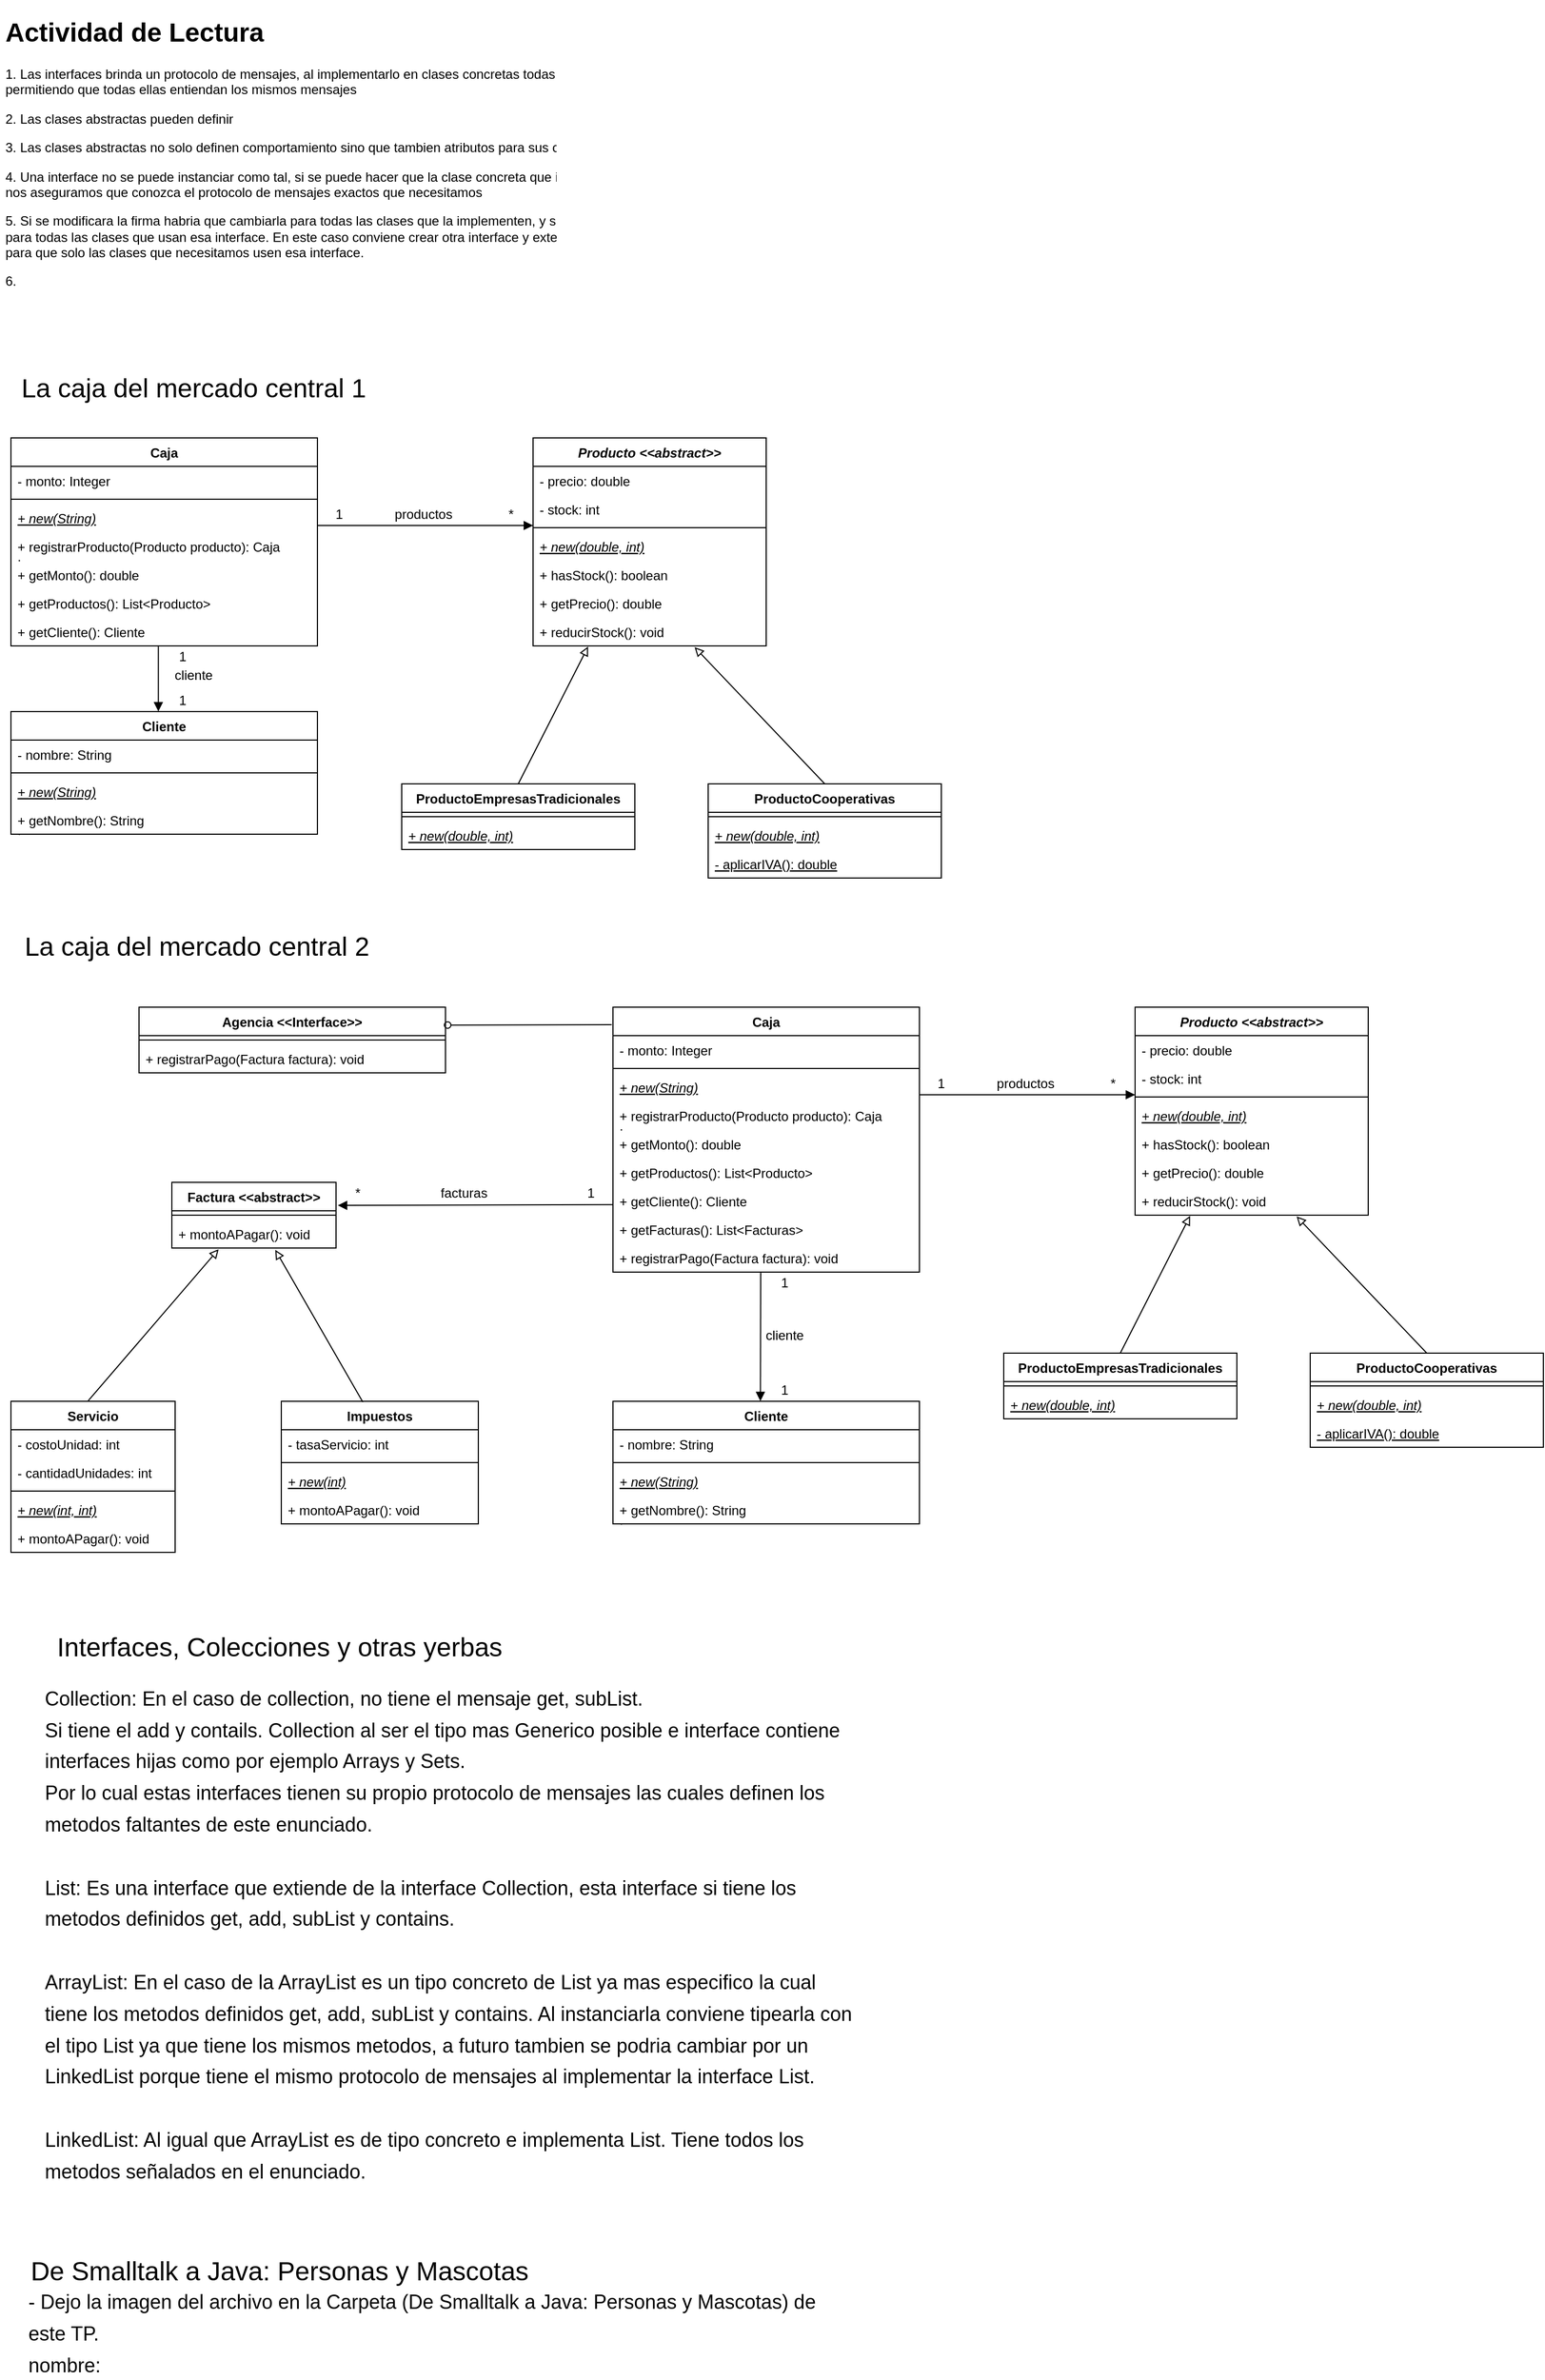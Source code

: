 <mxfile version="17.4.6" type="github">
  <diagram id="h2imKSvwqHgFwFgqD-qL" name="Page-1">
    <mxGraphModel dx="1090" dy="535" grid="1" gridSize="10" guides="1" tooltips="1" connect="1" arrows="1" fold="1" page="1" pageScale="1" pageWidth="827" pageHeight="1169" math="0" shadow="0">
      <root>
        <mxCell id="0" />
        <mxCell id="1" parent="0" />
        <mxCell id="-CZiWa_femPdXsY6NKQu-2" value="&lt;h1&gt;Actividad de Lectura&lt;/h1&gt;&lt;p&gt;1. Las interfaces brinda un protocolo de mensajes, al implementarlo en clases concretas todas estas clases redefinen los mensajes correspondiente permitiendo que todas ellas entiendan los mismos mensajes&lt;/p&gt;&lt;p&gt;2. Las clases abstractas pueden definir&amp;nbsp;&lt;/p&gt;&lt;p&gt;3. Las clases abstractas no solo definen comportamiento sino que tambien atributos para sus clases hijas&lt;/p&gt;&lt;p&gt;4. Una interface no se puede instanciar como tal, si se puede hacer que la clase concreta que implementa esa interface sea de tipo de la interface, asi nos aseguramos que conozca el protocolo de mensajes exactos que necesitamos&lt;/p&gt;&lt;p&gt;5. Si se modificara la firma habria que cambiarla para todas las clases que la implementen, y si agregamos otro mensaje tendremos que implementarlo para todas las clases que usan esa interface. En este caso conviene crear otra interface y extender la interface que queremos agregarle mas mensajes para que solo las clases que necesitamos usen esa interface.&lt;/p&gt;&lt;p&gt;6.&lt;/p&gt;" style="text;html=1;strokeColor=none;fillColor=none;spacing=5;spacingTop=-20;whiteSpace=wrap;overflow=hidden;rounded=0;" parent="1" vertex="1">
          <mxGeometry y="10" width="820" height="320" as="geometry" />
        </mxCell>
        <mxCell id="-CZiWa_femPdXsY6NKQu-3" value="&lt;font style=&quot;font-size: 24px&quot;&gt;La caja del mercado central 1&lt;/font&gt;" style="text;html=1;strokeColor=none;fillColor=none;align=center;verticalAlign=middle;whiteSpace=wrap;rounded=0;" parent="1" vertex="1">
          <mxGeometry x="7" y="340" width="340" height="30" as="geometry" />
        </mxCell>
        <mxCell id="-CZiWa_femPdXsY6NKQu-4" value="Producto &lt;&lt;abstract&gt;&gt;" style="swimlane;fontStyle=3;align=center;verticalAlign=top;childLayout=stackLayout;horizontal=1;startSize=26;horizontalStack=0;resizeParent=1;resizeParentMax=0;resizeLast=0;collapsible=1;marginBottom=0;strokeColor=default;" parent="1" vertex="1">
          <mxGeometry x="487" y="400" width="213" height="190" as="geometry" />
        </mxCell>
        <mxCell id="-CZiWa_femPdXsY6NKQu-6" value="- precio: double" style="text;strokeColor=none;fillColor=none;align=left;verticalAlign=top;spacingLeft=4;spacingRight=4;overflow=hidden;rotatable=0;points=[[0,0.5],[1,0.5]];portConstraint=eastwest;" parent="-CZiWa_femPdXsY6NKQu-4" vertex="1">
          <mxGeometry y="26" width="213" height="26" as="geometry" />
        </mxCell>
        <mxCell id="-CZiWa_femPdXsY6NKQu-17" value="- stock: int" style="text;strokeColor=none;fillColor=none;align=left;verticalAlign=top;spacingLeft=4;spacingRight=4;overflow=hidden;rotatable=0;points=[[0,0.5],[1,0.5]];portConstraint=eastwest;" parent="-CZiWa_femPdXsY6NKQu-4" vertex="1">
          <mxGeometry y="52" width="213" height="26" as="geometry" />
        </mxCell>
        <mxCell id="-CZiWa_femPdXsY6NKQu-5" value="" style="line;strokeWidth=1;fillColor=none;align=left;verticalAlign=middle;spacingTop=-1;spacingLeft=3;spacingRight=3;rotatable=0;labelPosition=right;points=[];portConstraint=eastwest;" parent="-CZiWa_femPdXsY6NKQu-4" vertex="1">
          <mxGeometry y="78" width="213" height="8" as="geometry" />
        </mxCell>
        <mxCell id="vVhiKxb_t9OgOWYi2Gku-17" value="+ new(double, int)" style="text;strokeColor=none;fillColor=none;align=left;verticalAlign=top;spacingLeft=4;spacingRight=4;overflow=hidden;rotatable=0;points=[[0,0.5],[1,0.5]];portConstraint=eastwest;fontStyle=6" vertex="1" parent="-CZiWa_femPdXsY6NKQu-4">
          <mxGeometry y="86" width="213" height="26" as="geometry" />
        </mxCell>
        <mxCell id="WXgyOnsabrxjxRNwVm4t-1" value="+ hasStock(): boolean" style="text;strokeColor=none;fillColor=none;align=left;verticalAlign=top;spacingLeft=4;spacingRight=4;overflow=hidden;rotatable=0;points=[[0,0.5],[1,0.5]];portConstraint=eastwest;" parent="-CZiWa_femPdXsY6NKQu-4" vertex="1">
          <mxGeometry y="112" width="213" height="26" as="geometry" />
        </mxCell>
        <mxCell id="vVhiKxb_t9OgOWYi2Gku-18" value="+ getPrecio(): double" style="text;strokeColor=none;fillColor=none;align=left;verticalAlign=top;spacingLeft=4;spacingRight=4;overflow=hidden;rotatable=0;points=[[0,0.5],[1,0.5]];portConstraint=eastwest;" vertex="1" parent="-CZiWa_femPdXsY6NKQu-4">
          <mxGeometry y="138" width="213" height="26" as="geometry" />
        </mxCell>
        <mxCell id="vVhiKxb_t9OgOWYi2Gku-19" value="+ reducirStock(): void" style="text;strokeColor=none;fillColor=none;align=left;verticalAlign=top;spacingLeft=4;spacingRight=4;overflow=hidden;rotatable=0;points=[[0,0.5],[1,0.5]];portConstraint=eastwest;" vertex="1" parent="-CZiWa_femPdXsY6NKQu-4">
          <mxGeometry y="164" width="213" height="26" as="geometry" />
        </mxCell>
        <mxCell id="-CZiWa_femPdXsY6NKQu-10" value="Caja" style="swimlane;fontStyle=1;align=center;verticalAlign=top;childLayout=stackLayout;horizontal=1;startSize=26;horizontalStack=0;resizeParent=1;resizeParentMax=0;resizeLast=0;collapsible=1;marginBottom=0;strokeColor=default;" parent="1" vertex="1">
          <mxGeometry x="10" y="400" width="280" height="190" as="geometry" />
        </mxCell>
        <mxCell id="-CZiWa_femPdXsY6NKQu-35" value="- monto: Integer" style="text;strokeColor=none;fillColor=none;align=left;verticalAlign=top;spacingLeft=4;spacingRight=4;overflow=hidden;rotatable=0;points=[[0,0.5],[1,0.5]];portConstraint=eastwest;" parent="-CZiWa_femPdXsY6NKQu-10" vertex="1">
          <mxGeometry y="26" width="280" height="26" as="geometry" />
        </mxCell>
        <mxCell id="-CZiWa_femPdXsY6NKQu-11" value="" style="line;strokeWidth=1;fillColor=none;align=left;verticalAlign=middle;spacingTop=-1;spacingLeft=3;spacingRight=3;rotatable=0;labelPosition=right;points=[];portConstraint=eastwest;" parent="-CZiWa_femPdXsY6NKQu-10" vertex="1">
          <mxGeometry y="52" width="280" height="8" as="geometry" />
        </mxCell>
        <mxCell id="-CZiWa_femPdXsY6NKQu-12" value="+ new(String)" style="text;strokeColor=none;fillColor=none;align=left;verticalAlign=top;spacingLeft=4;spacingRight=4;overflow=hidden;rotatable=0;points=[[0,0.5],[1,0.5]];portConstraint=eastwest;fontStyle=6" parent="-CZiWa_femPdXsY6NKQu-10" vertex="1">
          <mxGeometry y="60" width="280" height="26" as="geometry" />
        </mxCell>
        <mxCell id="vVhiKxb_t9OgOWYi2Gku-1" value="+ registrarProducto(Producto producto): Caja&#xa;: " style="text;strokeColor=none;fillColor=none;align=left;verticalAlign=top;spacingLeft=4;spacingRight=4;overflow=hidden;rotatable=0;points=[[0,0.5],[1,0.5]];portConstraint=eastwest;" vertex="1" parent="-CZiWa_femPdXsY6NKQu-10">
          <mxGeometry y="86" width="280" height="26" as="geometry" />
        </mxCell>
        <mxCell id="-CZiWa_femPdXsY6NKQu-13" value="+ getMonto(): double" style="text;strokeColor=none;fillColor=none;align=left;verticalAlign=top;spacingLeft=4;spacingRight=4;overflow=hidden;rotatable=0;points=[[0,0.5],[1,0.5]];portConstraint=eastwest;" parent="-CZiWa_femPdXsY6NKQu-10" vertex="1">
          <mxGeometry y="112" width="280" height="26" as="geometry" />
        </mxCell>
        <mxCell id="vVhiKxb_t9OgOWYi2Gku-2" value="+ getProductos(): List&lt;Producto&gt;" style="text;strokeColor=none;fillColor=none;align=left;verticalAlign=top;spacingLeft=4;spacingRight=4;overflow=hidden;rotatable=0;points=[[0,0.5],[1,0.5]];portConstraint=eastwest;" vertex="1" parent="-CZiWa_femPdXsY6NKQu-10">
          <mxGeometry y="138" width="280" height="26" as="geometry" />
        </mxCell>
        <mxCell id="vVhiKxb_t9OgOWYi2Gku-3" value="+ getCliente(): Cliente" style="text;strokeColor=none;fillColor=none;align=left;verticalAlign=top;spacingLeft=4;spacingRight=4;overflow=hidden;rotatable=0;points=[[0,0.5],[1,0.5]];portConstraint=eastwest;" vertex="1" parent="-CZiWa_femPdXsY6NKQu-10">
          <mxGeometry y="164" width="280" height="26" as="geometry" />
        </mxCell>
        <mxCell id="-CZiWa_femPdXsY6NKQu-18" value="ProductoEmpresasTradicionales" style="swimlane;fontStyle=1;align=center;verticalAlign=top;childLayout=stackLayout;horizontal=1;startSize=26;horizontalStack=0;resizeParent=1;resizeParentMax=0;resizeLast=0;collapsible=1;marginBottom=0;strokeColor=default;" parent="1" vertex="1">
          <mxGeometry x="367" y="716" width="213" height="60" as="geometry" />
        </mxCell>
        <mxCell id="-CZiWa_femPdXsY6NKQu-21" value="" style="line;strokeWidth=1;fillColor=none;align=left;verticalAlign=middle;spacingTop=-1;spacingLeft=3;spacingRight=3;rotatable=0;labelPosition=right;points=[];portConstraint=eastwest;" parent="-CZiWa_femPdXsY6NKQu-18" vertex="1">
          <mxGeometry y="26" width="213" height="8" as="geometry" />
        </mxCell>
        <mxCell id="vVhiKxb_t9OgOWYi2Gku-20" value="+ new(double, int)" style="text;strokeColor=none;fillColor=none;align=left;verticalAlign=top;spacingLeft=4;spacingRight=4;overflow=hidden;rotatable=0;points=[[0,0.5],[1,0.5]];portConstraint=eastwest;fontStyle=6" vertex="1" parent="-CZiWa_femPdXsY6NKQu-18">
          <mxGeometry y="34" width="213" height="26" as="geometry" />
        </mxCell>
        <mxCell id="-CZiWa_femPdXsY6NKQu-25" value="ProductoCooperativas" style="swimlane;fontStyle=1;align=center;verticalAlign=top;childLayout=stackLayout;horizontal=1;startSize=26;horizontalStack=0;resizeParent=1;resizeParentMax=0;resizeLast=0;collapsible=1;marginBottom=0;strokeColor=default;" parent="1" vertex="1">
          <mxGeometry x="647" y="716" width="213" height="86" as="geometry" />
        </mxCell>
        <mxCell id="-CZiWa_femPdXsY6NKQu-28" value="" style="line;strokeWidth=1;fillColor=none;align=left;verticalAlign=middle;spacingTop=-1;spacingLeft=3;spacingRight=3;rotatable=0;labelPosition=right;points=[];portConstraint=eastwest;" parent="-CZiWa_femPdXsY6NKQu-25" vertex="1">
          <mxGeometry y="26" width="213" height="8" as="geometry" />
        </mxCell>
        <mxCell id="vVhiKxb_t9OgOWYi2Gku-21" value="+ new(double, int)" style="text;strokeColor=none;fillColor=none;align=left;verticalAlign=top;spacingLeft=4;spacingRight=4;overflow=hidden;rotatable=0;points=[[0,0.5],[1,0.5]];portConstraint=eastwest;fontStyle=6" vertex="1" parent="-CZiWa_femPdXsY6NKQu-25">
          <mxGeometry y="34" width="213" height="26" as="geometry" />
        </mxCell>
        <mxCell id="WXgyOnsabrxjxRNwVm4t-2" value="- aplicarIVA(): double" style="text;strokeColor=none;fillColor=none;align=left;verticalAlign=top;spacingLeft=4;spacingRight=4;overflow=hidden;rotatable=0;points=[[0,0.5],[1,0.5]];portConstraint=eastwest;fontStyle=4" parent="-CZiWa_femPdXsY6NKQu-25" vertex="1">
          <mxGeometry y="60" width="213" height="26" as="geometry" />
        </mxCell>
        <mxCell id="-CZiWa_femPdXsY6NKQu-32" style="edgeStyle=none;orthogonalLoop=1;jettySize=auto;html=1;exitX=1;exitY=1;exitDx=0;exitDy=0;endArrow=none;endFill=0;rounded=0;entryX=0.999;entryY=0.808;entryDx=0;entryDy=0;entryPerimeter=0;startArrow=block;startFill=1;" parent="1" source="-CZiWa_femPdXsY6NKQu-37" edge="1">
          <mxGeometry relative="1" as="geometry">
            <mxPoint x="289.997" y="479.998" as="targetPoint" />
            <mxPoint x="482.21" y="480.422" as="sourcePoint" />
          </mxGeometry>
        </mxCell>
        <mxCell id="-CZiWa_femPdXsY6NKQu-33" style="edgeStyle=none;orthogonalLoop=1;jettySize=auto;html=1;endArrow=none;endFill=0;rounded=0;entryX=0.5;entryY=0;entryDx=0;entryDy=0;startArrow=block;startFill=0;exitX=0.236;exitY=1.025;exitDx=0;exitDy=0;exitPerimeter=0;" parent="1" source="vVhiKxb_t9OgOWYi2Gku-19" target="-CZiWa_femPdXsY6NKQu-18" edge="1">
          <mxGeometry relative="1" as="geometry">
            <mxPoint x="530.55" y="623.43" as="targetPoint" />
            <mxPoint x="527" y="610" as="sourcePoint" />
          </mxGeometry>
        </mxCell>
        <mxCell id="-CZiWa_femPdXsY6NKQu-34" style="edgeStyle=none;orthogonalLoop=1;jettySize=auto;html=1;endArrow=none;endFill=0;rounded=0;entryX=0.5;entryY=0;entryDx=0;entryDy=0;startArrow=block;startFill=0;exitX=0.693;exitY=1.045;exitDx=0;exitDy=0;exitPerimeter=0;" parent="1" source="vVhiKxb_t9OgOWYi2Gku-19" target="-CZiWa_femPdXsY6NKQu-25" edge="1">
          <mxGeometry relative="1" as="geometry">
            <mxPoint x="571.75" y="650" as="targetPoint" />
            <mxPoint x="677" y="630" as="sourcePoint" />
          </mxGeometry>
        </mxCell>
        <mxCell id="-CZiWa_femPdXsY6NKQu-36" value="productos" style="text;html=1;strokeColor=none;fillColor=none;align=center;verticalAlign=middle;whiteSpace=wrap;rounded=0;" parent="1" vertex="1">
          <mxGeometry x="367" y="460" width="40" height="20" as="geometry" />
        </mxCell>
        <mxCell id="-CZiWa_femPdXsY6NKQu-37" value="*" style="text;html=1;strokeColor=none;fillColor=none;align=center;verticalAlign=middle;whiteSpace=wrap;rounded=0;" parent="1" vertex="1">
          <mxGeometry x="447" y="460" width="40" height="20" as="geometry" />
        </mxCell>
        <mxCell id="-CZiWa_femPdXsY6NKQu-38" value="1" style="text;html=1;strokeColor=none;fillColor=none;align=center;verticalAlign=middle;whiteSpace=wrap;rounded=0;" parent="1" vertex="1">
          <mxGeometry x="290" y="460" width="40" height="20" as="geometry" />
        </mxCell>
        <mxCell id="vVhiKxb_t9OgOWYi2Gku-4" value="Cliente" style="swimlane;fontStyle=1;align=center;verticalAlign=top;childLayout=stackLayout;horizontal=1;startSize=26;horizontalStack=0;resizeParent=1;resizeParentMax=0;resizeLast=0;collapsible=1;marginBottom=0;strokeColor=default;" vertex="1" parent="1">
          <mxGeometry x="10" y="650" width="280" height="112" as="geometry" />
        </mxCell>
        <mxCell id="vVhiKxb_t9OgOWYi2Gku-5" value="- nombre: String" style="text;strokeColor=none;fillColor=none;align=left;verticalAlign=top;spacingLeft=4;spacingRight=4;overflow=hidden;rotatable=0;points=[[0,0.5],[1,0.5]];portConstraint=eastwest;" vertex="1" parent="vVhiKxb_t9OgOWYi2Gku-4">
          <mxGeometry y="26" width="280" height="26" as="geometry" />
        </mxCell>
        <mxCell id="vVhiKxb_t9OgOWYi2Gku-7" value="" style="line;strokeWidth=1;fillColor=none;align=left;verticalAlign=middle;spacingTop=-1;spacingLeft=3;spacingRight=3;rotatable=0;labelPosition=right;points=[];portConstraint=eastwest;" vertex="1" parent="vVhiKxb_t9OgOWYi2Gku-4">
          <mxGeometry y="52" width="280" height="8" as="geometry" />
        </mxCell>
        <mxCell id="vVhiKxb_t9OgOWYi2Gku-8" value="+ new(String)" style="text;strokeColor=none;fillColor=none;align=left;verticalAlign=top;spacingLeft=4;spacingRight=4;overflow=hidden;rotatable=0;points=[[0,0.5],[1,0.5]];portConstraint=eastwest;fontStyle=6" vertex="1" parent="vVhiKxb_t9OgOWYi2Gku-4">
          <mxGeometry y="60" width="280" height="26" as="geometry" />
        </mxCell>
        <mxCell id="vVhiKxb_t9OgOWYi2Gku-9" value="+ getNombre(): String&#xa;: " style="text;strokeColor=none;fillColor=none;align=left;verticalAlign=top;spacingLeft=4;spacingRight=4;overflow=hidden;rotatable=0;points=[[0,0.5],[1,0.5]];portConstraint=eastwest;" vertex="1" parent="vVhiKxb_t9OgOWYi2Gku-4">
          <mxGeometry y="86" width="280" height="26" as="geometry" />
        </mxCell>
        <mxCell id="vVhiKxb_t9OgOWYi2Gku-13" style="edgeStyle=none;orthogonalLoop=1;jettySize=auto;html=1;exitX=0.481;exitY=-0.001;exitDx=0;exitDy=0;endArrow=none;endFill=0;rounded=0;entryX=0.481;entryY=1.022;entryDx=0;entryDy=0;entryPerimeter=0;startArrow=block;startFill=1;exitPerimeter=0;" edge="1" parent="1" source="vVhiKxb_t9OgOWYi2Gku-4" target="vVhiKxb_t9OgOWYi2Gku-3">
          <mxGeometry relative="1" as="geometry">
            <mxPoint x="299.997" y="489.998" as="targetPoint" />
            <mxPoint x="497" y="490" as="sourcePoint" />
          </mxGeometry>
        </mxCell>
        <mxCell id="vVhiKxb_t9OgOWYi2Gku-14" value="cliente" style="text;html=1;strokeColor=none;fillColor=none;align=center;verticalAlign=middle;whiteSpace=wrap;rounded=0;" vertex="1" parent="1">
          <mxGeometry x="157" y="607" width="40" height="20" as="geometry" />
        </mxCell>
        <mxCell id="vVhiKxb_t9OgOWYi2Gku-15" value="1" style="text;html=1;strokeColor=none;fillColor=none;align=center;verticalAlign=middle;whiteSpace=wrap;rounded=0;" vertex="1" parent="1">
          <mxGeometry x="147" y="590" width="40" height="20" as="geometry" />
        </mxCell>
        <mxCell id="vVhiKxb_t9OgOWYi2Gku-16" value="1" style="text;html=1;strokeColor=none;fillColor=none;align=center;verticalAlign=middle;whiteSpace=wrap;rounded=0;" vertex="1" parent="1">
          <mxGeometry x="147" y="630" width="40" height="20" as="geometry" />
        </mxCell>
        <mxCell id="vVhiKxb_t9OgOWYi2Gku-23" value="Producto &lt;&lt;abstract&gt;&gt;" style="swimlane;fontStyle=3;align=center;verticalAlign=top;childLayout=stackLayout;horizontal=1;startSize=26;horizontalStack=0;resizeParent=1;resizeParentMax=0;resizeLast=0;collapsible=1;marginBottom=0;strokeColor=default;" vertex="1" parent="1">
          <mxGeometry x="1037" y="920" width="213" height="190" as="geometry" />
        </mxCell>
        <mxCell id="vVhiKxb_t9OgOWYi2Gku-24" value="- precio: double" style="text;strokeColor=none;fillColor=none;align=left;verticalAlign=top;spacingLeft=4;spacingRight=4;overflow=hidden;rotatable=0;points=[[0,0.5],[1,0.5]];portConstraint=eastwest;" vertex="1" parent="vVhiKxb_t9OgOWYi2Gku-23">
          <mxGeometry y="26" width="213" height="26" as="geometry" />
        </mxCell>
        <mxCell id="vVhiKxb_t9OgOWYi2Gku-25" value="- stock: int" style="text;strokeColor=none;fillColor=none;align=left;verticalAlign=top;spacingLeft=4;spacingRight=4;overflow=hidden;rotatable=0;points=[[0,0.5],[1,0.5]];portConstraint=eastwest;" vertex="1" parent="vVhiKxb_t9OgOWYi2Gku-23">
          <mxGeometry y="52" width="213" height="26" as="geometry" />
        </mxCell>
        <mxCell id="vVhiKxb_t9OgOWYi2Gku-26" value="" style="line;strokeWidth=1;fillColor=none;align=left;verticalAlign=middle;spacingTop=-1;spacingLeft=3;spacingRight=3;rotatable=0;labelPosition=right;points=[];portConstraint=eastwest;" vertex="1" parent="vVhiKxb_t9OgOWYi2Gku-23">
          <mxGeometry y="78" width="213" height="8" as="geometry" />
        </mxCell>
        <mxCell id="vVhiKxb_t9OgOWYi2Gku-27" value="+ new(double, int)" style="text;strokeColor=none;fillColor=none;align=left;verticalAlign=top;spacingLeft=4;spacingRight=4;overflow=hidden;rotatable=0;points=[[0,0.5],[1,0.5]];portConstraint=eastwest;fontStyle=6" vertex="1" parent="vVhiKxb_t9OgOWYi2Gku-23">
          <mxGeometry y="86" width="213" height="26" as="geometry" />
        </mxCell>
        <mxCell id="vVhiKxb_t9OgOWYi2Gku-28" value="+ hasStock(): boolean" style="text;strokeColor=none;fillColor=none;align=left;verticalAlign=top;spacingLeft=4;spacingRight=4;overflow=hidden;rotatable=0;points=[[0,0.5],[1,0.5]];portConstraint=eastwest;" vertex="1" parent="vVhiKxb_t9OgOWYi2Gku-23">
          <mxGeometry y="112" width="213" height="26" as="geometry" />
        </mxCell>
        <mxCell id="vVhiKxb_t9OgOWYi2Gku-29" value="+ getPrecio(): double" style="text;strokeColor=none;fillColor=none;align=left;verticalAlign=top;spacingLeft=4;spacingRight=4;overflow=hidden;rotatable=0;points=[[0,0.5],[1,0.5]];portConstraint=eastwest;" vertex="1" parent="vVhiKxb_t9OgOWYi2Gku-23">
          <mxGeometry y="138" width="213" height="26" as="geometry" />
        </mxCell>
        <mxCell id="vVhiKxb_t9OgOWYi2Gku-30" value="+ reducirStock(): void" style="text;strokeColor=none;fillColor=none;align=left;verticalAlign=top;spacingLeft=4;spacingRight=4;overflow=hidden;rotatable=0;points=[[0,0.5],[1,0.5]];portConstraint=eastwest;" vertex="1" parent="vVhiKxb_t9OgOWYi2Gku-23">
          <mxGeometry y="164" width="213" height="26" as="geometry" />
        </mxCell>
        <mxCell id="vVhiKxb_t9OgOWYi2Gku-31" value="Caja" style="swimlane;fontStyle=1;align=center;verticalAlign=top;childLayout=stackLayout;horizontal=1;startSize=26;horizontalStack=0;resizeParent=1;resizeParentMax=0;resizeLast=0;collapsible=1;marginBottom=0;strokeColor=default;" vertex="1" parent="1">
          <mxGeometry x="560" y="920" width="280" height="242" as="geometry" />
        </mxCell>
        <mxCell id="vVhiKxb_t9OgOWYi2Gku-32" value="- monto: Integer" style="text;strokeColor=none;fillColor=none;align=left;verticalAlign=top;spacingLeft=4;spacingRight=4;overflow=hidden;rotatable=0;points=[[0,0.5],[1,0.5]];portConstraint=eastwest;" vertex="1" parent="vVhiKxb_t9OgOWYi2Gku-31">
          <mxGeometry y="26" width="280" height="26" as="geometry" />
        </mxCell>
        <mxCell id="vVhiKxb_t9OgOWYi2Gku-33" value="" style="line;strokeWidth=1;fillColor=none;align=left;verticalAlign=middle;spacingTop=-1;spacingLeft=3;spacingRight=3;rotatable=0;labelPosition=right;points=[];portConstraint=eastwest;" vertex="1" parent="vVhiKxb_t9OgOWYi2Gku-31">
          <mxGeometry y="52" width="280" height="8" as="geometry" />
        </mxCell>
        <mxCell id="vVhiKxb_t9OgOWYi2Gku-34" value="+ new(String)" style="text;strokeColor=none;fillColor=none;align=left;verticalAlign=top;spacingLeft=4;spacingRight=4;overflow=hidden;rotatable=0;points=[[0,0.5],[1,0.5]];portConstraint=eastwest;fontStyle=6" vertex="1" parent="vVhiKxb_t9OgOWYi2Gku-31">
          <mxGeometry y="60" width="280" height="26" as="geometry" />
        </mxCell>
        <mxCell id="vVhiKxb_t9OgOWYi2Gku-35" value="+ registrarProducto(Producto producto): Caja&#xa;: " style="text;strokeColor=none;fillColor=none;align=left;verticalAlign=top;spacingLeft=4;spacingRight=4;overflow=hidden;rotatable=0;points=[[0,0.5],[1,0.5]];portConstraint=eastwest;" vertex="1" parent="vVhiKxb_t9OgOWYi2Gku-31">
          <mxGeometry y="86" width="280" height="26" as="geometry" />
        </mxCell>
        <mxCell id="vVhiKxb_t9OgOWYi2Gku-36" value="+ getMonto(): double" style="text;strokeColor=none;fillColor=none;align=left;verticalAlign=top;spacingLeft=4;spacingRight=4;overflow=hidden;rotatable=0;points=[[0,0.5],[1,0.5]];portConstraint=eastwest;" vertex="1" parent="vVhiKxb_t9OgOWYi2Gku-31">
          <mxGeometry y="112" width="280" height="26" as="geometry" />
        </mxCell>
        <mxCell id="vVhiKxb_t9OgOWYi2Gku-37" value="+ getProductos(): List&lt;Producto&gt;" style="text;strokeColor=none;fillColor=none;align=left;verticalAlign=top;spacingLeft=4;spacingRight=4;overflow=hidden;rotatable=0;points=[[0,0.5],[1,0.5]];portConstraint=eastwest;" vertex="1" parent="vVhiKxb_t9OgOWYi2Gku-31">
          <mxGeometry y="138" width="280" height="26" as="geometry" />
        </mxCell>
        <mxCell id="vVhiKxb_t9OgOWYi2Gku-38" value="+ getCliente(): Cliente" style="text;strokeColor=none;fillColor=none;align=left;verticalAlign=top;spacingLeft=4;spacingRight=4;overflow=hidden;rotatable=0;points=[[0,0.5],[1,0.5]];portConstraint=eastwest;" vertex="1" parent="vVhiKxb_t9OgOWYi2Gku-31">
          <mxGeometry y="164" width="280" height="26" as="geometry" />
        </mxCell>
        <mxCell id="vVhiKxb_t9OgOWYi2Gku-61" value="+ getFacturas(): List&lt;Facturas&gt;" style="text;strokeColor=none;fillColor=none;align=left;verticalAlign=top;spacingLeft=4;spacingRight=4;overflow=hidden;rotatable=0;points=[[0,0.5],[1,0.5]];portConstraint=eastwest;" vertex="1" parent="vVhiKxb_t9OgOWYi2Gku-31">
          <mxGeometry y="190" width="280" height="26" as="geometry" />
        </mxCell>
        <mxCell id="vVhiKxb_t9OgOWYi2Gku-62" value="+ registrarPago(Factura factura): void" style="text;strokeColor=none;fillColor=none;align=left;verticalAlign=top;spacingLeft=4;spacingRight=4;overflow=hidden;rotatable=0;points=[[0,0.5],[1,0.5]];portConstraint=eastwest;" vertex="1" parent="vVhiKxb_t9OgOWYi2Gku-31">
          <mxGeometry y="216" width="280" height="26" as="geometry" />
        </mxCell>
        <mxCell id="vVhiKxb_t9OgOWYi2Gku-39" value="ProductoEmpresasTradicionales" style="swimlane;fontStyle=1;align=center;verticalAlign=top;childLayout=stackLayout;horizontal=1;startSize=26;horizontalStack=0;resizeParent=1;resizeParentMax=0;resizeLast=0;collapsible=1;marginBottom=0;strokeColor=default;" vertex="1" parent="1">
          <mxGeometry x="917" y="1236" width="213" height="60" as="geometry" />
        </mxCell>
        <mxCell id="vVhiKxb_t9OgOWYi2Gku-40" value="" style="line;strokeWidth=1;fillColor=none;align=left;verticalAlign=middle;spacingTop=-1;spacingLeft=3;spacingRight=3;rotatable=0;labelPosition=right;points=[];portConstraint=eastwest;" vertex="1" parent="vVhiKxb_t9OgOWYi2Gku-39">
          <mxGeometry y="26" width="213" height="8" as="geometry" />
        </mxCell>
        <mxCell id="vVhiKxb_t9OgOWYi2Gku-41" value="+ new(double, int)" style="text;strokeColor=none;fillColor=none;align=left;verticalAlign=top;spacingLeft=4;spacingRight=4;overflow=hidden;rotatable=0;points=[[0,0.5],[1,0.5]];portConstraint=eastwest;fontStyle=6" vertex="1" parent="vVhiKxb_t9OgOWYi2Gku-39">
          <mxGeometry y="34" width="213" height="26" as="geometry" />
        </mxCell>
        <mxCell id="vVhiKxb_t9OgOWYi2Gku-42" value="ProductoCooperativas" style="swimlane;fontStyle=1;align=center;verticalAlign=top;childLayout=stackLayout;horizontal=1;startSize=26;horizontalStack=0;resizeParent=1;resizeParentMax=0;resizeLast=0;collapsible=1;marginBottom=0;strokeColor=default;" vertex="1" parent="1">
          <mxGeometry x="1197" y="1236" width="213" height="86" as="geometry" />
        </mxCell>
        <mxCell id="vVhiKxb_t9OgOWYi2Gku-43" value="" style="line;strokeWidth=1;fillColor=none;align=left;verticalAlign=middle;spacingTop=-1;spacingLeft=3;spacingRight=3;rotatable=0;labelPosition=right;points=[];portConstraint=eastwest;" vertex="1" parent="vVhiKxb_t9OgOWYi2Gku-42">
          <mxGeometry y="26" width="213" height="8" as="geometry" />
        </mxCell>
        <mxCell id="vVhiKxb_t9OgOWYi2Gku-44" value="+ new(double, int)" style="text;strokeColor=none;fillColor=none;align=left;verticalAlign=top;spacingLeft=4;spacingRight=4;overflow=hidden;rotatable=0;points=[[0,0.5],[1,0.5]];portConstraint=eastwest;fontStyle=6" vertex="1" parent="vVhiKxb_t9OgOWYi2Gku-42">
          <mxGeometry y="34" width="213" height="26" as="geometry" />
        </mxCell>
        <mxCell id="vVhiKxb_t9OgOWYi2Gku-45" value="- aplicarIVA(): double" style="text;strokeColor=none;fillColor=none;align=left;verticalAlign=top;spacingLeft=4;spacingRight=4;overflow=hidden;rotatable=0;points=[[0,0.5],[1,0.5]];portConstraint=eastwest;fontStyle=4" vertex="1" parent="vVhiKxb_t9OgOWYi2Gku-42">
          <mxGeometry y="60" width="213" height="26" as="geometry" />
        </mxCell>
        <mxCell id="vVhiKxb_t9OgOWYi2Gku-46" style="edgeStyle=none;orthogonalLoop=1;jettySize=auto;html=1;exitX=1;exitY=1;exitDx=0;exitDy=0;endArrow=none;endFill=0;rounded=0;entryX=0.999;entryY=0.808;entryDx=0;entryDy=0;entryPerimeter=0;startArrow=block;startFill=1;" edge="1" parent="1" source="vVhiKxb_t9OgOWYi2Gku-50">
          <mxGeometry relative="1" as="geometry">
            <mxPoint x="839.997" y="999.998" as="targetPoint" />
            <mxPoint x="1032.21" y="1000.422" as="sourcePoint" />
          </mxGeometry>
        </mxCell>
        <mxCell id="vVhiKxb_t9OgOWYi2Gku-47" style="edgeStyle=none;orthogonalLoop=1;jettySize=auto;html=1;endArrow=none;endFill=0;rounded=0;entryX=0.5;entryY=0;entryDx=0;entryDy=0;startArrow=block;startFill=0;exitX=0.236;exitY=1.025;exitDx=0;exitDy=0;exitPerimeter=0;" edge="1" parent="1" source="vVhiKxb_t9OgOWYi2Gku-30" target="vVhiKxb_t9OgOWYi2Gku-39">
          <mxGeometry relative="1" as="geometry">
            <mxPoint x="1080.55" y="1143.43" as="targetPoint" />
            <mxPoint x="1077" y="1130" as="sourcePoint" />
          </mxGeometry>
        </mxCell>
        <mxCell id="vVhiKxb_t9OgOWYi2Gku-48" style="edgeStyle=none;orthogonalLoop=1;jettySize=auto;html=1;endArrow=none;endFill=0;rounded=0;entryX=0.5;entryY=0;entryDx=0;entryDy=0;startArrow=block;startFill=0;exitX=0.693;exitY=1.045;exitDx=0;exitDy=0;exitPerimeter=0;" edge="1" parent="1" source="vVhiKxb_t9OgOWYi2Gku-30" target="vVhiKxb_t9OgOWYi2Gku-42">
          <mxGeometry relative="1" as="geometry">
            <mxPoint x="1121.75" y="1170" as="targetPoint" />
            <mxPoint x="1227" y="1150" as="sourcePoint" />
          </mxGeometry>
        </mxCell>
        <mxCell id="vVhiKxb_t9OgOWYi2Gku-49" value="productos" style="text;html=1;strokeColor=none;fillColor=none;align=center;verticalAlign=middle;whiteSpace=wrap;rounded=0;" vertex="1" parent="1">
          <mxGeometry x="917" y="980" width="40" height="20" as="geometry" />
        </mxCell>
        <mxCell id="vVhiKxb_t9OgOWYi2Gku-50" value="*" style="text;html=1;strokeColor=none;fillColor=none;align=center;verticalAlign=middle;whiteSpace=wrap;rounded=0;" vertex="1" parent="1">
          <mxGeometry x="997" y="980" width="40" height="20" as="geometry" />
        </mxCell>
        <mxCell id="vVhiKxb_t9OgOWYi2Gku-51" value="1" style="text;html=1;strokeColor=none;fillColor=none;align=center;verticalAlign=middle;whiteSpace=wrap;rounded=0;" vertex="1" parent="1">
          <mxGeometry x="840" y="980" width="40" height="20" as="geometry" />
        </mxCell>
        <mxCell id="vVhiKxb_t9OgOWYi2Gku-52" value="Cliente" style="swimlane;fontStyle=1;align=center;verticalAlign=top;childLayout=stackLayout;horizontal=1;startSize=26;horizontalStack=0;resizeParent=1;resizeParentMax=0;resizeLast=0;collapsible=1;marginBottom=0;strokeColor=default;" vertex="1" parent="1">
          <mxGeometry x="560" y="1280" width="280" height="112" as="geometry" />
        </mxCell>
        <mxCell id="vVhiKxb_t9OgOWYi2Gku-53" value="- nombre: String" style="text;strokeColor=none;fillColor=none;align=left;verticalAlign=top;spacingLeft=4;spacingRight=4;overflow=hidden;rotatable=0;points=[[0,0.5],[1,0.5]];portConstraint=eastwest;" vertex="1" parent="vVhiKxb_t9OgOWYi2Gku-52">
          <mxGeometry y="26" width="280" height="26" as="geometry" />
        </mxCell>
        <mxCell id="vVhiKxb_t9OgOWYi2Gku-54" value="" style="line;strokeWidth=1;fillColor=none;align=left;verticalAlign=middle;spacingTop=-1;spacingLeft=3;spacingRight=3;rotatable=0;labelPosition=right;points=[];portConstraint=eastwest;" vertex="1" parent="vVhiKxb_t9OgOWYi2Gku-52">
          <mxGeometry y="52" width="280" height="8" as="geometry" />
        </mxCell>
        <mxCell id="vVhiKxb_t9OgOWYi2Gku-55" value="+ new(String)" style="text;strokeColor=none;fillColor=none;align=left;verticalAlign=top;spacingLeft=4;spacingRight=4;overflow=hidden;rotatable=0;points=[[0,0.5],[1,0.5]];portConstraint=eastwest;fontStyle=6" vertex="1" parent="vVhiKxb_t9OgOWYi2Gku-52">
          <mxGeometry y="60" width="280" height="26" as="geometry" />
        </mxCell>
        <mxCell id="vVhiKxb_t9OgOWYi2Gku-56" value="+ getNombre(): String&#xa;: " style="text;strokeColor=none;fillColor=none;align=left;verticalAlign=top;spacingLeft=4;spacingRight=4;overflow=hidden;rotatable=0;points=[[0,0.5],[1,0.5]];portConstraint=eastwest;" vertex="1" parent="vVhiKxb_t9OgOWYi2Gku-52">
          <mxGeometry y="86" width="280" height="26" as="geometry" />
        </mxCell>
        <mxCell id="vVhiKxb_t9OgOWYi2Gku-57" style="edgeStyle=none;orthogonalLoop=1;jettySize=auto;html=1;exitX=0.481;exitY=-0.001;exitDx=0;exitDy=0;endArrow=none;endFill=0;rounded=0;entryX=0.482;entryY=1.022;entryDx=0;entryDy=0;entryPerimeter=0;startArrow=block;startFill=1;exitPerimeter=0;" edge="1" parent="1" source="vVhiKxb_t9OgOWYi2Gku-52" target="vVhiKxb_t9OgOWYi2Gku-62">
          <mxGeometry relative="1" as="geometry">
            <mxPoint x="849.997" y="1009.998" as="targetPoint" />
            <mxPoint x="1047" y="1010" as="sourcePoint" />
          </mxGeometry>
        </mxCell>
        <mxCell id="vVhiKxb_t9OgOWYi2Gku-58" value="cliente" style="text;html=1;strokeColor=none;fillColor=none;align=center;verticalAlign=middle;whiteSpace=wrap;rounded=0;" vertex="1" parent="1">
          <mxGeometry x="697" y="1210" width="40" height="20" as="geometry" />
        </mxCell>
        <mxCell id="vVhiKxb_t9OgOWYi2Gku-59" value="1" style="text;html=1;strokeColor=none;fillColor=none;align=center;verticalAlign=middle;whiteSpace=wrap;rounded=0;" vertex="1" parent="1">
          <mxGeometry x="697" y="1162" width="40" height="20" as="geometry" />
        </mxCell>
        <mxCell id="vVhiKxb_t9OgOWYi2Gku-60" value="1" style="text;html=1;strokeColor=none;fillColor=none;align=center;verticalAlign=middle;whiteSpace=wrap;rounded=0;" vertex="1" parent="1">
          <mxGeometry x="697" y="1260" width="40" height="20" as="geometry" />
        </mxCell>
        <mxCell id="vVhiKxb_t9OgOWYi2Gku-63" value="Agencia &lt;&lt;Interface&gt;&gt;" style="swimlane;fontStyle=1;align=center;verticalAlign=top;childLayout=stackLayout;horizontal=1;startSize=26;horizontalStack=0;resizeParent=1;resizeParentMax=0;resizeLast=0;collapsible=1;marginBottom=0;strokeColor=default;" vertex="1" parent="1">
          <mxGeometry x="127" y="920" width="280" height="60" as="geometry" />
        </mxCell>
        <mxCell id="vVhiKxb_t9OgOWYi2Gku-65" value="" style="line;strokeWidth=1;fillColor=none;align=left;verticalAlign=middle;spacingTop=-1;spacingLeft=3;spacingRight=3;rotatable=0;labelPosition=right;points=[];portConstraint=eastwest;" vertex="1" parent="vVhiKxb_t9OgOWYi2Gku-63">
          <mxGeometry y="26" width="280" height="8" as="geometry" />
        </mxCell>
        <mxCell id="vVhiKxb_t9OgOWYi2Gku-66" value="+ registrarPago(Factura factura): void" style="text;strokeColor=none;fillColor=none;align=left;verticalAlign=top;spacingLeft=4;spacingRight=4;overflow=hidden;rotatable=0;points=[[0,0.5],[1,0.5]];portConstraint=eastwest;fontStyle=0" vertex="1" parent="vVhiKxb_t9OgOWYi2Gku-63">
          <mxGeometry y="34" width="280" height="26" as="geometry" />
        </mxCell>
        <mxCell id="vVhiKxb_t9OgOWYi2Gku-68" style="edgeStyle=none;orthogonalLoop=1;jettySize=auto;html=1;exitX=1.007;exitY=0.272;exitDx=0;exitDy=0;endArrow=none;endFill=0;rounded=0;entryX=-0.004;entryY=0.066;entryDx=0;entryDy=0;entryPerimeter=0;startArrow=oval;startFill=0;exitPerimeter=0;" edge="1" parent="1" source="vVhiKxb_t9OgOWYi2Gku-63" target="vVhiKxb_t9OgOWYi2Gku-31">
          <mxGeometry relative="1" as="geometry">
            <mxPoint x="457.28" y="980.002" as="targetPoint" />
            <mxPoint x="457.0" y="1097.318" as="sourcePoint" />
          </mxGeometry>
        </mxCell>
        <mxCell id="vVhiKxb_t9OgOWYi2Gku-69" value="Factura &lt;&lt;abstract&gt;&gt;" style="swimlane;fontStyle=1;align=center;verticalAlign=top;childLayout=stackLayout;horizontal=1;startSize=26;horizontalStack=0;resizeParent=1;resizeParentMax=0;resizeLast=0;collapsible=1;marginBottom=0;strokeColor=default;" vertex="1" parent="1">
          <mxGeometry x="157" y="1080" width="150" height="60" as="geometry" />
        </mxCell>
        <mxCell id="vVhiKxb_t9OgOWYi2Gku-70" value="" style="line;strokeWidth=1;fillColor=none;align=left;verticalAlign=middle;spacingTop=-1;spacingLeft=3;spacingRight=3;rotatable=0;labelPosition=right;points=[];portConstraint=eastwest;" vertex="1" parent="vVhiKxb_t9OgOWYi2Gku-69">
          <mxGeometry y="26" width="150" height="8" as="geometry" />
        </mxCell>
        <mxCell id="vVhiKxb_t9OgOWYi2Gku-71" value="+ montoAPagar(): void" style="text;strokeColor=none;fillColor=none;align=left;verticalAlign=top;spacingLeft=4;spacingRight=4;overflow=hidden;rotatable=0;points=[[0,0.5],[1,0.5]];portConstraint=eastwest;fontStyle=0" vertex="1" parent="vVhiKxb_t9OgOWYi2Gku-69">
          <mxGeometry y="34" width="150" height="26" as="geometry" />
        </mxCell>
        <mxCell id="vVhiKxb_t9OgOWYi2Gku-72" value="Servicio" style="swimlane;fontStyle=1;align=center;verticalAlign=top;childLayout=stackLayout;horizontal=1;startSize=26;horizontalStack=0;resizeParent=1;resizeParentMax=0;resizeLast=0;collapsible=1;marginBottom=0;strokeColor=default;" vertex="1" parent="1">
          <mxGeometry x="10" y="1280" width="150" height="138" as="geometry" />
        </mxCell>
        <mxCell id="vVhiKxb_t9OgOWYi2Gku-75" value="- costoUnidad: int" style="text;strokeColor=none;fillColor=none;align=left;verticalAlign=top;spacingLeft=4;spacingRight=4;overflow=hidden;rotatable=0;points=[[0,0.5],[1,0.5]];portConstraint=eastwest;fontStyle=0" vertex="1" parent="vVhiKxb_t9OgOWYi2Gku-72">
          <mxGeometry y="26" width="150" height="26" as="geometry" />
        </mxCell>
        <mxCell id="vVhiKxb_t9OgOWYi2Gku-76" value="- cantidadUnidades: int" style="text;strokeColor=none;fillColor=none;align=left;verticalAlign=top;spacingLeft=4;spacingRight=4;overflow=hidden;rotatable=0;points=[[0,0.5],[1,0.5]];portConstraint=eastwest;fontStyle=0" vertex="1" parent="vVhiKxb_t9OgOWYi2Gku-72">
          <mxGeometry y="52" width="150" height="26" as="geometry" />
        </mxCell>
        <mxCell id="vVhiKxb_t9OgOWYi2Gku-73" value="" style="line;strokeWidth=1;fillColor=none;align=left;verticalAlign=middle;spacingTop=-1;spacingLeft=3;spacingRight=3;rotatable=0;labelPosition=right;points=[];portConstraint=eastwest;" vertex="1" parent="vVhiKxb_t9OgOWYi2Gku-72">
          <mxGeometry y="78" width="150" height="8" as="geometry" />
        </mxCell>
        <mxCell id="vVhiKxb_t9OgOWYi2Gku-77" value="+ new(int, int)" style="text;strokeColor=none;fillColor=none;align=left;verticalAlign=top;spacingLeft=4;spacingRight=4;overflow=hidden;rotatable=0;points=[[0,0.5],[1,0.5]];portConstraint=eastwest;fontStyle=6" vertex="1" parent="vVhiKxb_t9OgOWYi2Gku-72">
          <mxGeometry y="86" width="150" height="26" as="geometry" />
        </mxCell>
        <mxCell id="vVhiKxb_t9OgOWYi2Gku-74" value="+ montoAPagar(): void" style="text;strokeColor=none;fillColor=none;align=left;verticalAlign=top;spacingLeft=4;spacingRight=4;overflow=hidden;rotatable=0;points=[[0,0.5],[1,0.5]];portConstraint=eastwest;fontStyle=0" vertex="1" parent="vVhiKxb_t9OgOWYi2Gku-72">
          <mxGeometry y="112" width="150" height="26" as="geometry" />
        </mxCell>
        <mxCell id="vVhiKxb_t9OgOWYi2Gku-78" value="Impuestos" style="swimlane;fontStyle=1;align=center;verticalAlign=top;childLayout=stackLayout;horizontal=1;startSize=26;horizontalStack=0;resizeParent=1;resizeParentMax=0;resizeLast=0;collapsible=1;marginBottom=0;strokeColor=default;" vertex="1" parent="1">
          <mxGeometry x="257" y="1280" width="180" height="112" as="geometry" />
        </mxCell>
        <mxCell id="vVhiKxb_t9OgOWYi2Gku-79" value="- tasaServicio: int" style="text;strokeColor=none;fillColor=none;align=left;verticalAlign=top;spacingLeft=4;spacingRight=4;overflow=hidden;rotatable=0;points=[[0,0.5],[1,0.5]];portConstraint=eastwest;fontStyle=0" vertex="1" parent="vVhiKxb_t9OgOWYi2Gku-78">
          <mxGeometry y="26" width="180" height="26" as="geometry" />
        </mxCell>
        <mxCell id="vVhiKxb_t9OgOWYi2Gku-81" value="" style="line;strokeWidth=1;fillColor=none;align=left;verticalAlign=middle;spacingTop=-1;spacingLeft=3;spacingRight=3;rotatable=0;labelPosition=right;points=[];portConstraint=eastwest;" vertex="1" parent="vVhiKxb_t9OgOWYi2Gku-78">
          <mxGeometry y="52" width="180" height="8" as="geometry" />
        </mxCell>
        <mxCell id="vVhiKxb_t9OgOWYi2Gku-82" value="+ new(int)" style="text;strokeColor=none;fillColor=none;align=left;verticalAlign=top;spacingLeft=4;spacingRight=4;overflow=hidden;rotatable=0;points=[[0,0.5],[1,0.5]];portConstraint=eastwest;fontStyle=6" vertex="1" parent="vVhiKxb_t9OgOWYi2Gku-78">
          <mxGeometry y="60" width="180" height="26" as="geometry" />
        </mxCell>
        <mxCell id="vVhiKxb_t9OgOWYi2Gku-83" value="+ montoAPagar(): void" style="text;strokeColor=none;fillColor=none;align=left;verticalAlign=top;spacingLeft=4;spacingRight=4;overflow=hidden;rotatable=0;points=[[0,0.5],[1,0.5]];portConstraint=eastwest;fontStyle=0" vertex="1" parent="vVhiKxb_t9OgOWYi2Gku-78">
          <mxGeometry y="86" width="180" height="26" as="geometry" />
        </mxCell>
        <mxCell id="vVhiKxb_t9OgOWYi2Gku-84" style="edgeStyle=none;orthogonalLoop=1;jettySize=auto;html=1;endArrow=none;endFill=0;rounded=0;entryX=0.414;entryY=0.007;entryDx=0;entryDy=0;startArrow=block;startFill=0;exitX=0.63;exitY=1.066;exitDx=0;exitDy=0;exitPerimeter=0;entryPerimeter=0;" edge="1" parent="1" source="vVhiKxb_t9OgOWYi2Gku-71" target="vVhiKxb_t9OgOWYi2Gku-78">
          <mxGeometry relative="1" as="geometry">
            <mxPoint x="343.23" y="1246" as="targetPoint" />
            <mxPoint x="406.998" y="1120.65" as="sourcePoint" />
          </mxGeometry>
        </mxCell>
        <mxCell id="vVhiKxb_t9OgOWYi2Gku-85" style="edgeStyle=none;orthogonalLoop=1;jettySize=auto;html=1;endArrow=none;endFill=0;rounded=0;entryX=0.471;entryY=-0.004;entryDx=0;entryDy=0;startArrow=block;startFill=0;exitX=0.285;exitY=1.041;exitDx=0;exitDy=0;exitPerimeter=0;entryPerimeter=0;" edge="1" parent="1" source="vVhiKxb_t9OgOWYi2Gku-71" target="vVhiKxb_t9OgOWYi2Gku-72">
          <mxGeometry relative="1" as="geometry">
            <mxPoint x="87" y="1280" as="targetPoint" />
            <mxPoint x="150.768" y="1154.65" as="sourcePoint" />
          </mxGeometry>
        </mxCell>
        <mxCell id="vVhiKxb_t9OgOWYi2Gku-86" style="edgeStyle=none;orthogonalLoop=1;jettySize=auto;html=1;exitX=1.011;exitY=0.351;exitDx=0;exitDy=0;endArrow=none;endFill=0;rounded=0;startArrow=block;startFill=1;exitPerimeter=0;entryX=0.001;entryY=0.632;entryDx=0;entryDy=0;entryPerimeter=0;" edge="1" parent="1" source="vVhiKxb_t9OgOWYi2Gku-69" target="vVhiKxb_t9OgOWYi2Gku-38">
          <mxGeometry relative="1" as="geometry">
            <mxPoint x="557" y="1100" as="targetPoint" />
            <mxPoint x="408.12" y="1100" as="sourcePoint" />
          </mxGeometry>
        </mxCell>
        <mxCell id="vVhiKxb_t9OgOWYi2Gku-87" value="facturas" style="text;html=1;strokeColor=none;fillColor=none;align=center;verticalAlign=middle;whiteSpace=wrap;rounded=0;" vertex="1" parent="1">
          <mxGeometry x="404" y="1080" width="40" height="20" as="geometry" />
        </mxCell>
        <mxCell id="vVhiKxb_t9OgOWYi2Gku-88" value="1" style="text;html=1;strokeColor=none;fillColor=none;align=center;verticalAlign=middle;whiteSpace=wrap;rounded=0;" vertex="1" parent="1">
          <mxGeometry x="520" y="1080" width="40" height="20" as="geometry" />
        </mxCell>
        <mxCell id="vVhiKxb_t9OgOWYi2Gku-89" value="*" style="text;html=1;strokeColor=none;fillColor=none;align=center;verticalAlign=middle;whiteSpace=wrap;rounded=0;" vertex="1" parent="1">
          <mxGeometry x="307" y="1080" width="40" height="20" as="geometry" />
        </mxCell>
        <mxCell id="vVhiKxb_t9OgOWYi2Gku-91" value="&lt;font style=&quot;font-size: 24px&quot;&gt;La caja del mercado central 2&lt;/font&gt;" style="text;html=1;strokeColor=none;fillColor=none;align=center;verticalAlign=middle;whiteSpace=wrap;rounded=0;" vertex="1" parent="1">
          <mxGeometry x="10" y="850" width="340" height="30" as="geometry" />
        </mxCell>
        <mxCell id="vVhiKxb_t9OgOWYi2Gku-92" value="&lt;font style=&quot;font-size: 24px&quot;&gt;Interfaces, Colecciones y otras yerbas&lt;/font&gt;" style="text;html=1;strokeColor=none;fillColor=none;align=center;verticalAlign=middle;whiteSpace=wrap;rounded=0;" vertex="1" parent="1">
          <mxGeometry x="24" y="1490" width="463" height="30" as="geometry" />
        </mxCell>
        <mxCell id="vVhiKxb_t9OgOWYi2Gku-93" value="&lt;font style=&quot;font-size: 18px&quot;&gt;Collection: En el caso de collection, no tiene el mensaje get, subList.&lt;br&gt;Si tiene el add y contails. Collection al ser el tipo mas Generico posible e interface contiene interfaces hijas como por ejemplo Arrays y Sets.&lt;br&gt;Por lo cual estas interfaces tienen su propio protocolo de mensajes las cuales definen los metodos faltantes de este enunciado.&lt;br&gt;&lt;br&gt;List: Es una interface que extiende de la interface Collection, esta interface si tiene los metodos definidos get, add, subList y contains.&lt;br&gt;&lt;br&gt;ArrayList: En el caso de la ArrayList es un tipo concreto de List ya mas especifico la cual tiene los metodos definidos get, add, subList y contains. Al instanciarla conviene tipearla con el tipo List ya que tiene los mismos metodos, a futuro tambien se podria cambiar por un LinkedList porque tiene el mismo protocolo de mensajes al implementar la interface List.&lt;br&gt;&lt;br&gt;LinkedList: Al igual que ArrayList es de tipo concreto e implementa List. Tiene todos los metodos señalados en el enunciado.&lt;br&gt;&lt;br&gt;&lt;/font&gt;" style="text;html=1;strokeColor=none;fillColor=none;align=left;verticalAlign=middle;whiteSpace=wrap;rounded=0;fontSize=24;" vertex="1" parent="1">
          <mxGeometry x="39" y="1760" width="750" height="40" as="geometry" />
        </mxCell>
        <mxCell id="vVhiKxb_t9OgOWYi2Gku-94" value="&lt;font style=&quot;font-size: 24px&quot;&gt;De Smalltalk a Java: Personas y Mascotas&lt;/font&gt;" style="text;html=1;strokeColor=none;fillColor=none;align=center;verticalAlign=middle;whiteSpace=wrap;rounded=0;" vertex="1" parent="1">
          <mxGeometry x="24" y="2060" width="463" height="30" as="geometry" />
        </mxCell>
        <mxCell id="vVhiKxb_t9OgOWYi2Gku-95" value="&lt;font style=&quot;font-size: 18px&quot;&gt;- Dejo la imagen del archivo en la Carpeta (De Smalltalk a Java: Personas y Mascotas) de este TP.&lt;br&gt;nombre:&amp;nbsp;&lt;br&gt;&lt;/font&gt;" style="text;html=1;strokeColor=none;fillColor=none;align=left;verticalAlign=middle;whiteSpace=wrap;rounded=0;fontSize=24;" vertex="1" parent="1">
          <mxGeometry x="24" y="2110" width="750" height="40" as="geometry" />
        </mxCell>
      </root>
    </mxGraphModel>
  </diagram>
</mxfile>
